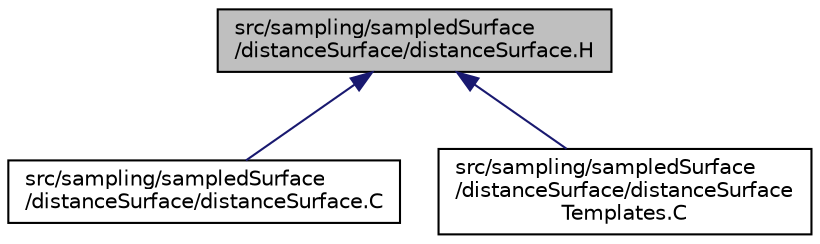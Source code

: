 digraph "src/sampling/sampledSurface/distanceSurface/distanceSurface.H"
{
  bgcolor="transparent";
  edge [fontname="Helvetica",fontsize="10",labelfontname="Helvetica",labelfontsize="10"];
  node [fontname="Helvetica",fontsize="10",shape=record];
  Node367 [label="src/sampling/sampledSurface\l/distanceSurface/distanceSurface.H",height=0.2,width=0.4,color="black", fillcolor="grey75", style="filled", fontcolor="black"];
  Node367 -> Node368 [dir="back",color="midnightblue",fontsize="10",style="solid",fontname="Helvetica"];
  Node368 [label="src/sampling/sampledSurface\l/distanceSurface/distanceSurface.C",height=0.2,width=0.4,color="black",URL="$a15050.html"];
  Node367 -> Node369 [dir="back",color="midnightblue",fontsize="10",style="solid",fontname="Helvetica"];
  Node369 [label="src/sampling/sampledSurface\l/distanceSurface/distanceSurface\lTemplates.C",height=0.2,width=0.4,color="black",URL="$a15056.html"];
}
